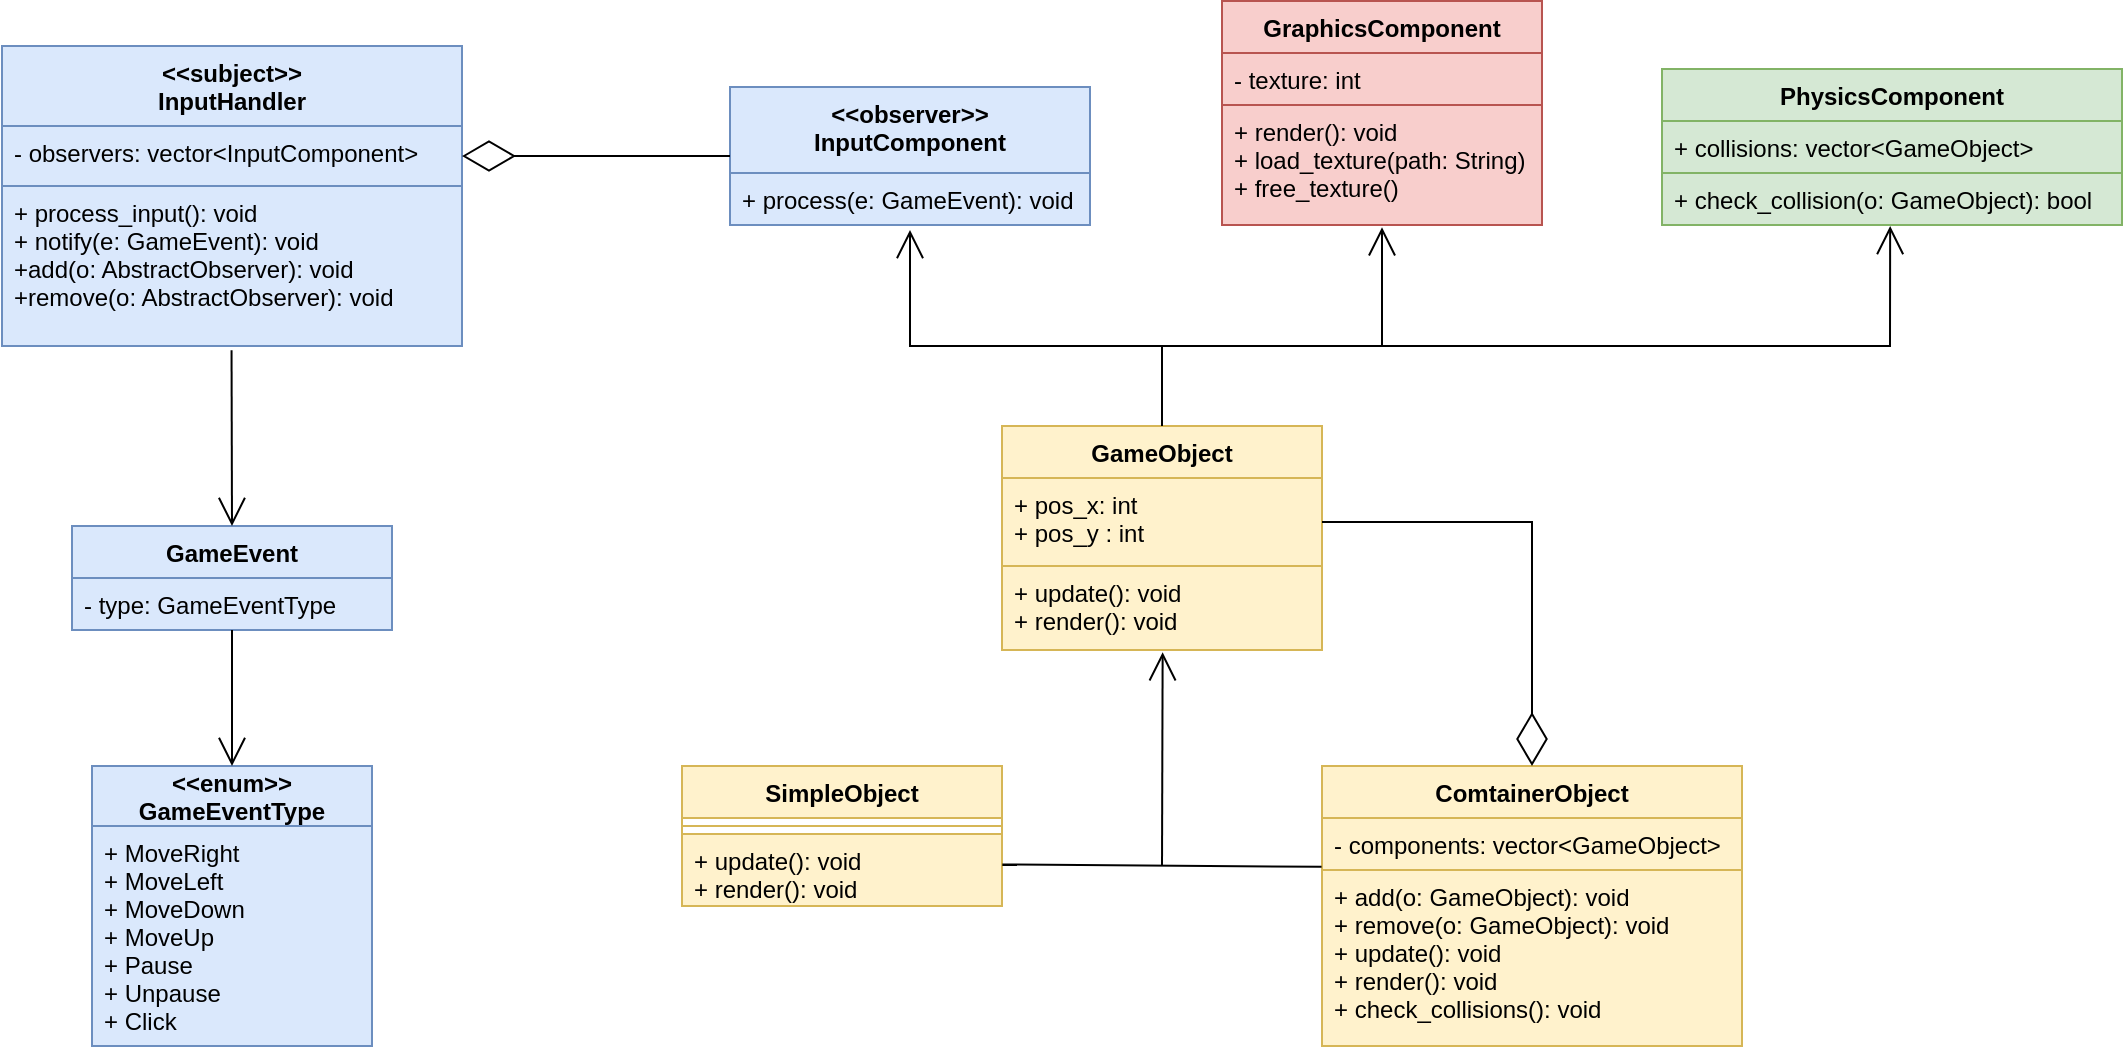 <mxfile version="14.9.6" type="device"><diagram id="ou7vxljYQejWM1dH90jM" name="Page-1"><mxGraphModel dx="2105" dy="948" grid="1" gridSize="10" guides="1" tooltips="1" connect="1" arrows="1" fold="1" page="1" pageScale="1" pageWidth="827" pageHeight="1169" math="0" shadow="0"><root><mxCell id="0"/><mxCell id="1" parent="0"/><mxCell id="4SgyU0BAi2wCE9_gkXom-2" value="&lt;&lt;subject&gt;&gt;&#10;InputHandler" style="swimlane;fontStyle=1;align=center;verticalAlign=top;childLayout=stackLayout;horizontal=1;startSize=40;horizontalStack=0;resizeParent=1;resizeParentMax=0;resizeLast=0;collapsible=1;marginBottom=0;fillColor=#dae8fc;strokeColor=#6c8ebf;" parent="1" vertex="1"><mxGeometry x="-130" y="50" width="230" height="150" as="geometry"/></mxCell><mxCell id="4SgyU0BAi2wCE9_gkXom-3" value="- observers: vector&lt;InputComponent&gt;" style="text;align=left;verticalAlign=top;spacingLeft=4;spacingRight=4;overflow=hidden;rotatable=0;points=[[0,0.5],[1,0.5]];portConstraint=eastwest;fillColor=#dae8fc;strokeColor=#6c8ebf;" parent="4SgyU0BAi2wCE9_gkXom-2" vertex="1"><mxGeometry y="40" width="230" height="30" as="geometry"/></mxCell><mxCell id="4SgyU0BAi2wCE9_gkXom-5" value="+ process_input(): void&#10;+ notify(e: GameEvent): void&#10;+add(o: AbstractObserver): void&#10;+remove(o: AbstractObserver): void" style="text;align=left;verticalAlign=top;spacingLeft=4;spacingRight=4;overflow=hidden;rotatable=0;points=[[0,0.5],[1,0.5]];portConstraint=eastwest;fillColor=#dae8fc;strokeColor=#6c8ebf;" parent="4SgyU0BAi2wCE9_gkXom-2" vertex="1"><mxGeometry y="70" width="230" height="80" as="geometry"/></mxCell><mxCell id="4SgyU0BAi2wCE9_gkXom-6" value="GameEvent" style="swimlane;fontStyle=1;align=center;verticalAlign=top;childLayout=stackLayout;horizontal=1;startSize=26;horizontalStack=0;resizeParent=1;resizeParentMax=0;resizeLast=0;collapsible=1;marginBottom=0;fillColor=#dae8fc;strokeColor=#6c8ebf;" parent="1" vertex="1"><mxGeometry x="-95" y="290" width="160" height="52" as="geometry"/></mxCell><mxCell id="4SgyU0BAi2wCE9_gkXom-7" value="- type: GameEventType" style="text;strokeColor=#6c8ebf;fillColor=#dae8fc;align=left;verticalAlign=top;spacingLeft=4;spacingRight=4;overflow=hidden;rotatable=0;points=[[0,0.5],[1,0.5]];portConstraint=eastwest;" parent="4SgyU0BAi2wCE9_gkXom-6" vertex="1"><mxGeometry y="26" width="160" height="26" as="geometry"/></mxCell><mxCell id="4SgyU0BAi2wCE9_gkXom-10" value="&lt;&lt;enum&gt;&gt;&#10;GameEventType" style="swimlane;fontStyle=1;childLayout=stackLayout;horizontal=1;startSize=30;horizontalStack=0;resizeParent=1;resizeParentMax=0;resizeLast=0;collapsible=1;marginBottom=0;fillColor=#dae8fc;strokeColor=#6c8ebf;" parent="1" vertex="1"><mxGeometry x="-85" y="410" width="140" height="140" as="geometry"/></mxCell><mxCell id="4SgyU0BAi2wCE9_gkXom-11" value="+ MoveRight&#10;+ MoveLeft&#10;+ MoveDown&#10;+ MoveUp&#10;+ Pause&#10;+ Unpause&#10;+ Click" style="text;align=left;verticalAlign=top;spacingLeft=4;spacingRight=4;overflow=hidden;rotatable=0;points=[[0,0.5],[1,0.5]];portConstraint=eastwest;fillColor=#dae8fc;strokeColor=#6c8ebf;" parent="4SgyU0BAi2wCE9_gkXom-10" vertex="1"><mxGeometry y="30" width="140" height="110" as="geometry"/></mxCell><mxCell id="4SgyU0BAi2wCE9_gkXom-20" value="" style="endArrow=open;endFill=1;endSize=12;html=1;entryX=0.5;entryY=0;entryDx=0;entryDy=0;exitX=0.499;exitY=1.027;exitDx=0;exitDy=0;exitPerimeter=0;" parent="1" source="4SgyU0BAi2wCE9_gkXom-5" target="4SgyU0BAi2wCE9_gkXom-6" edge="1"><mxGeometry width="160" relative="1" as="geometry"><mxPoint x="-15" y="210" as="sourcePoint"/><mxPoint x="170" y="240" as="targetPoint"/></mxGeometry></mxCell><mxCell id="4SgyU0BAi2wCE9_gkXom-21" value="" style="endArrow=open;endFill=1;endSize=12;html=1;entryX=0.5;entryY=0;entryDx=0;entryDy=0;exitX=0.5;exitY=1;exitDx=0;exitDy=0;" parent="1" source="4SgyU0BAi2wCE9_gkXom-6" target="4SgyU0BAi2wCE9_gkXom-10" edge="1"><mxGeometry width="160" relative="1" as="geometry"><mxPoint x="-180" y="380" as="sourcePoint"/><mxPoint x="-250" y="316" as="targetPoint"/></mxGeometry></mxCell><mxCell id="4SgyU0BAi2wCE9_gkXom-22" value="&lt;&lt;observer&gt;&gt;&#10;InputComponent" style="swimlane;fontStyle=1;align=center;verticalAlign=top;childLayout=stackLayout;horizontal=1;startSize=43;horizontalStack=0;resizeParent=1;resizeParentMax=0;resizeLast=0;collapsible=1;marginBottom=0;fillColor=#dae8fc;strokeColor=#6c8ebf;" parent="1" vertex="1"><mxGeometry x="234" y="70.5" width="180" height="69" as="geometry"/></mxCell><mxCell id="4SgyU0BAi2wCE9_gkXom-25" value="+ process(e: GameEvent): void" style="text;strokeColor=#6c8ebf;fillColor=#dae8fc;align=left;verticalAlign=top;spacingLeft=4;spacingRight=4;overflow=hidden;rotatable=0;points=[[0,0.5],[1,0.5]];portConstraint=eastwest;" parent="4SgyU0BAi2wCE9_gkXom-22" vertex="1"><mxGeometry y="43" width="180" height="26" as="geometry"/></mxCell><mxCell id="4SgyU0BAi2wCE9_gkXom-26" value="" style="endArrow=diamondThin;endFill=0;endSize=24;html=1;exitX=0;exitY=0.5;exitDx=0;exitDy=0;entryX=1;entryY=0.5;entryDx=0;entryDy=0;" parent="1" source="4SgyU0BAi2wCE9_gkXom-22" target="4SgyU0BAi2wCE9_gkXom-3" edge="1"><mxGeometry width="160" relative="1" as="geometry"><mxPoint x="80" y="240" as="sourcePoint"/><mxPoint x="240" y="240" as="targetPoint"/></mxGeometry></mxCell><mxCell id="4SgyU0BAi2wCE9_gkXom-27" value="GraphicsComponent" style="swimlane;fontStyle=1;align=center;verticalAlign=top;childLayout=stackLayout;horizontal=1;startSize=26;horizontalStack=0;resizeParent=1;resizeParentMax=0;resizeLast=0;collapsible=1;marginBottom=0;fillColor=#f8cecc;strokeColor=#b85450;" parent="1" vertex="1"><mxGeometry x="480" y="27.5" width="160" height="112" as="geometry"/></mxCell><mxCell id="4SgyU0BAi2wCE9_gkXom-28" value="- texture: int" style="text;strokeColor=#b85450;fillColor=#f8cecc;align=left;verticalAlign=top;spacingLeft=4;spacingRight=4;overflow=hidden;rotatable=0;points=[[0,0.5],[1,0.5]];portConstraint=eastwest;" parent="4SgyU0BAi2wCE9_gkXom-27" vertex="1"><mxGeometry y="26" width="160" height="26" as="geometry"/></mxCell><mxCell id="4SgyU0BAi2wCE9_gkXom-30" value="+ render(): void&#10;+ load_texture(path: String)&#10;+ free_texture()" style="text;strokeColor=#b85450;fillColor=#f8cecc;align=left;verticalAlign=top;spacingLeft=4;spacingRight=4;overflow=hidden;rotatable=0;points=[[0,0.5],[1,0.5]];portConstraint=eastwest;" parent="4SgyU0BAi2wCE9_gkXom-27" vertex="1"><mxGeometry y="52" width="160" height="60" as="geometry"/></mxCell><mxCell id="4SgyU0BAi2wCE9_gkXom-31" value="GameObject" style="swimlane;fontStyle=1;align=center;verticalAlign=top;childLayout=stackLayout;horizontal=1;startSize=26;horizontalStack=0;resizeParent=1;resizeParentMax=0;resizeLast=0;collapsible=1;marginBottom=0;fillColor=#fff2cc;strokeColor=#d6b656;" parent="1" vertex="1"><mxGeometry x="370" y="240" width="160" height="112" as="geometry"/></mxCell><mxCell id="4SgyU0BAi2wCE9_gkXom-32" value="+ pos_x: int&#10;+ pos_y : int" style="text;strokeColor=#d6b656;fillColor=#fff2cc;align=left;verticalAlign=top;spacingLeft=4;spacingRight=4;overflow=hidden;rotatable=0;points=[[0,0.5],[1,0.5]];portConstraint=eastwest;" parent="4SgyU0BAi2wCE9_gkXom-31" vertex="1"><mxGeometry y="26" width="160" height="44" as="geometry"/></mxCell><mxCell id="4SgyU0BAi2wCE9_gkXom-34" value="+ update(): void&#10;+ render(): void" style="text;strokeColor=#d6b656;fillColor=#fff2cc;align=left;verticalAlign=top;spacingLeft=4;spacingRight=4;overflow=hidden;rotatable=0;points=[[0,0.5],[1,0.5]];portConstraint=eastwest;" parent="4SgyU0BAi2wCE9_gkXom-31" vertex="1"><mxGeometry y="70" width="160" height="42" as="geometry"/></mxCell><mxCell id="o3Ne9kF8K_FxpCSSleey-1" value="SimpleObject" style="swimlane;fontStyle=1;align=center;verticalAlign=top;childLayout=stackLayout;horizontal=1;startSize=26;horizontalStack=0;resizeParent=1;resizeParentMax=0;resizeLast=0;collapsible=1;marginBottom=0;fillColor=#fff2cc;strokeColor=#d6b656;" parent="1" vertex="1"><mxGeometry x="210" y="410" width="160" height="70" as="geometry"/></mxCell><mxCell id="o3Ne9kF8K_FxpCSSleey-3" value="" style="line;strokeWidth=1;fillColor=#fff2cc;align=left;verticalAlign=middle;spacingTop=-1;spacingLeft=3;spacingRight=3;rotatable=0;labelPosition=right;points=[];portConstraint=eastwest;strokeColor=#d6b656;" parent="o3Ne9kF8K_FxpCSSleey-1" vertex="1"><mxGeometry y="26" width="160" height="8" as="geometry"/></mxCell><mxCell id="o3Ne9kF8K_FxpCSSleey-4" value="+ update(): void&#10;+ render(): void" style="text;strokeColor=#d6b656;fillColor=#fff2cc;align=left;verticalAlign=top;spacingLeft=4;spacingRight=4;overflow=hidden;rotatable=0;points=[[0,0.5],[1,0.5]];portConstraint=eastwest;" parent="o3Ne9kF8K_FxpCSSleey-1" vertex="1"><mxGeometry y="34" width="160" height="36" as="geometry"/></mxCell><mxCell id="o3Ne9kF8K_FxpCSSleey-5" value="ComtainerObject" style="swimlane;fontStyle=1;align=center;verticalAlign=top;childLayout=stackLayout;horizontal=1;startSize=26;horizontalStack=0;resizeParent=1;resizeParentMax=0;resizeLast=0;collapsible=1;marginBottom=0;fillColor=#fff2cc;strokeColor=#d6b656;" parent="1" vertex="1"><mxGeometry x="530" y="410" width="210" height="140" as="geometry"/></mxCell><mxCell id="o3Ne9kF8K_FxpCSSleey-6" value="- components: vector&lt;GameObject&gt;" style="text;strokeColor=#d6b656;fillColor=#fff2cc;align=left;verticalAlign=top;spacingLeft=4;spacingRight=4;overflow=hidden;rotatable=0;points=[[0,0.5],[1,0.5]];portConstraint=eastwest;" parent="o3Ne9kF8K_FxpCSSleey-5" vertex="1"><mxGeometry y="26" width="210" height="26" as="geometry"/></mxCell><mxCell id="o3Ne9kF8K_FxpCSSleey-8" value="+ add(o: GameObject): void&#10;+ remove(o: GameObject): void&#10;+ update(): void&#10;+ render(): void&#10;+ check_collisions(): void" style="text;strokeColor=#d6b656;fillColor=#fff2cc;align=left;verticalAlign=top;spacingLeft=4;spacingRight=4;overflow=hidden;rotatable=0;points=[[0,0.5],[1,0.5]];portConstraint=eastwest;" parent="o3Ne9kF8K_FxpCSSleey-5" vertex="1"><mxGeometry y="52" width="210" height="88" as="geometry"/></mxCell><mxCell id="o3Ne9kF8K_FxpCSSleey-9" value="" style="endArrow=diamondThin;endFill=0;endSize=24;html=1;entryX=0.5;entryY=0;entryDx=0;entryDy=0;exitX=1;exitY=0.5;exitDx=0;exitDy=0;rounded=0;" parent="1" source="4SgyU0BAi2wCE9_gkXom-32" target="o3Ne9kF8K_FxpCSSleey-5" edge="1"><mxGeometry width="160" relative="1" as="geometry"><mxPoint x="356" y="340" as="sourcePoint"/><mxPoint x="516" y="340" as="targetPoint"/><Array as="points"><mxPoint x="635" y="288"/></Array></mxGeometry></mxCell><mxCell id="o3Ne9kF8K_FxpCSSleey-17" value="" style="endArrow=open;endFill=1;endSize=12;html=1;exitX=0.5;exitY=0;exitDx=0;exitDy=0;entryX=0.5;entryY=1.096;entryDx=0;entryDy=0;entryPerimeter=0;rounded=0;" parent="1" source="4SgyU0BAi2wCE9_gkXom-31" target="4SgyU0BAi2wCE9_gkXom-25" edge="1"><mxGeometry width="160" relative="1" as="geometry"><mxPoint x="445" y="210" as="sourcePoint"/><mxPoint x="290" y="210" as="targetPoint"/><Array as="points"><mxPoint x="450" y="200"/><mxPoint x="324" y="200"/></Array></mxGeometry></mxCell><mxCell id="o3Ne9kF8K_FxpCSSleey-18" value="" style="endArrow=open;endFill=1;endSize=12;html=1;entryX=0.5;entryY=1.019;entryDx=0;entryDy=0;entryPerimeter=0;rounded=0;exitX=0.5;exitY=0;exitDx=0;exitDy=0;" parent="1" source="4SgyU0BAi2wCE9_gkXom-31" target="4SgyU0BAi2wCE9_gkXom-30" edge="1"><mxGeometry width="160" relative="1" as="geometry"><mxPoint x="480" y="230" as="sourcePoint"/><mxPoint x="330" y="145.996" as="targetPoint"/><Array as="points"><mxPoint x="450" y="200"/><mxPoint x="560" y="200"/></Array></mxGeometry></mxCell><mxCell id="5UB6l1sZASE7t2GI34ke-5" value="" style="endArrow=open;endFill=1;endSize=12;html=1;rounded=0;exitX=0.5;exitY=0;exitDx=0;exitDy=0;entryX=0.496;entryY=1.019;entryDx=0;entryDy=0;entryPerimeter=0;" edge="1" parent="1" target="5UB6l1sZASE7t2GI34ke-9"><mxGeometry width="160" relative="1" as="geometry"><mxPoint x="450" y="240" as="sourcePoint"/><mxPoint x="870" y="170" as="targetPoint"/><Array as="points"><mxPoint x="450" y="200"/><mxPoint x="814" y="200"/></Array></mxGeometry></mxCell><mxCell id="5UB6l1sZASE7t2GI34ke-6" value="PhysicsComponent" style="swimlane;fontStyle=1;align=center;verticalAlign=top;childLayout=stackLayout;horizontal=1;startSize=26;horizontalStack=0;resizeParent=1;resizeParentMax=0;resizeLast=0;collapsible=1;marginBottom=0;fillColor=#d5e8d4;strokeColor=#82b366;" vertex="1" parent="1"><mxGeometry x="700" y="61.5" width="230" height="78" as="geometry"><mxRectangle x="700" y="61.5" width="140" height="26" as="alternateBounds"/></mxGeometry></mxCell><mxCell id="5UB6l1sZASE7t2GI34ke-7" value="+ collisions: vector&lt;GameObject&gt;" style="text;strokeColor=#82b366;fillColor=#d5e8d4;align=left;verticalAlign=top;spacingLeft=4;spacingRight=4;overflow=hidden;rotatable=0;points=[[0,0.5],[1,0.5]];portConstraint=eastwest;" vertex="1" parent="5UB6l1sZASE7t2GI34ke-6"><mxGeometry y="26" width="230" height="26" as="geometry"/></mxCell><mxCell id="5UB6l1sZASE7t2GI34ke-9" value="+ check_collision(o: GameObject): bool" style="text;strokeColor=#82b366;fillColor=#d5e8d4;align=left;verticalAlign=top;spacingLeft=4;spacingRight=4;overflow=hidden;rotatable=0;points=[[0,0.5],[1,0.5]];portConstraint=eastwest;" vertex="1" parent="5UB6l1sZASE7t2GI34ke-6"><mxGeometry y="52" width="230" height="26" as="geometry"/></mxCell><mxCell id="5UB6l1sZASE7t2GI34ke-13" value="" style="endArrow=none;endFill=0;endSize=12;html=1;rounded=0;exitX=-0.001;exitY=0.938;exitDx=0;exitDy=0;exitPerimeter=0;entryX=1.001;entryY=0.422;entryDx=0;entryDy=0;entryPerimeter=0;" edge="1" parent="1" source="o3Ne9kF8K_FxpCSSleey-6" target="o3Ne9kF8K_FxpCSSleey-4"><mxGeometry width="160" relative="1" as="geometry"><mxPoint x="520" y="460" as="sourcePoint"/><mxPoint x="450" y="460" as="targetPoint"/></mxGeometry></mxCell><mxCell id="5UB6l1sZASE7t2GI34ke-15" value="" style="endArrow=open;endFill=1;endSize=12;html=1;entryX=0.502;entryY=1.027;entryDx=0;entryDy=0;entryPerimeter=0;rounded=0;" edge="1" parent="1" target="4SgyU0BAi2wCE9_gkXom-34"><mxGeometry width="160" relative="1" as="geometry"><mxPoint x="450" y="460" as="sourcePoint"/><mxPoint x="350" y="341.996" as="targetPoint"/></mxGeometry></mxCell></root></mxGraphModel></diagram></mxfile>
